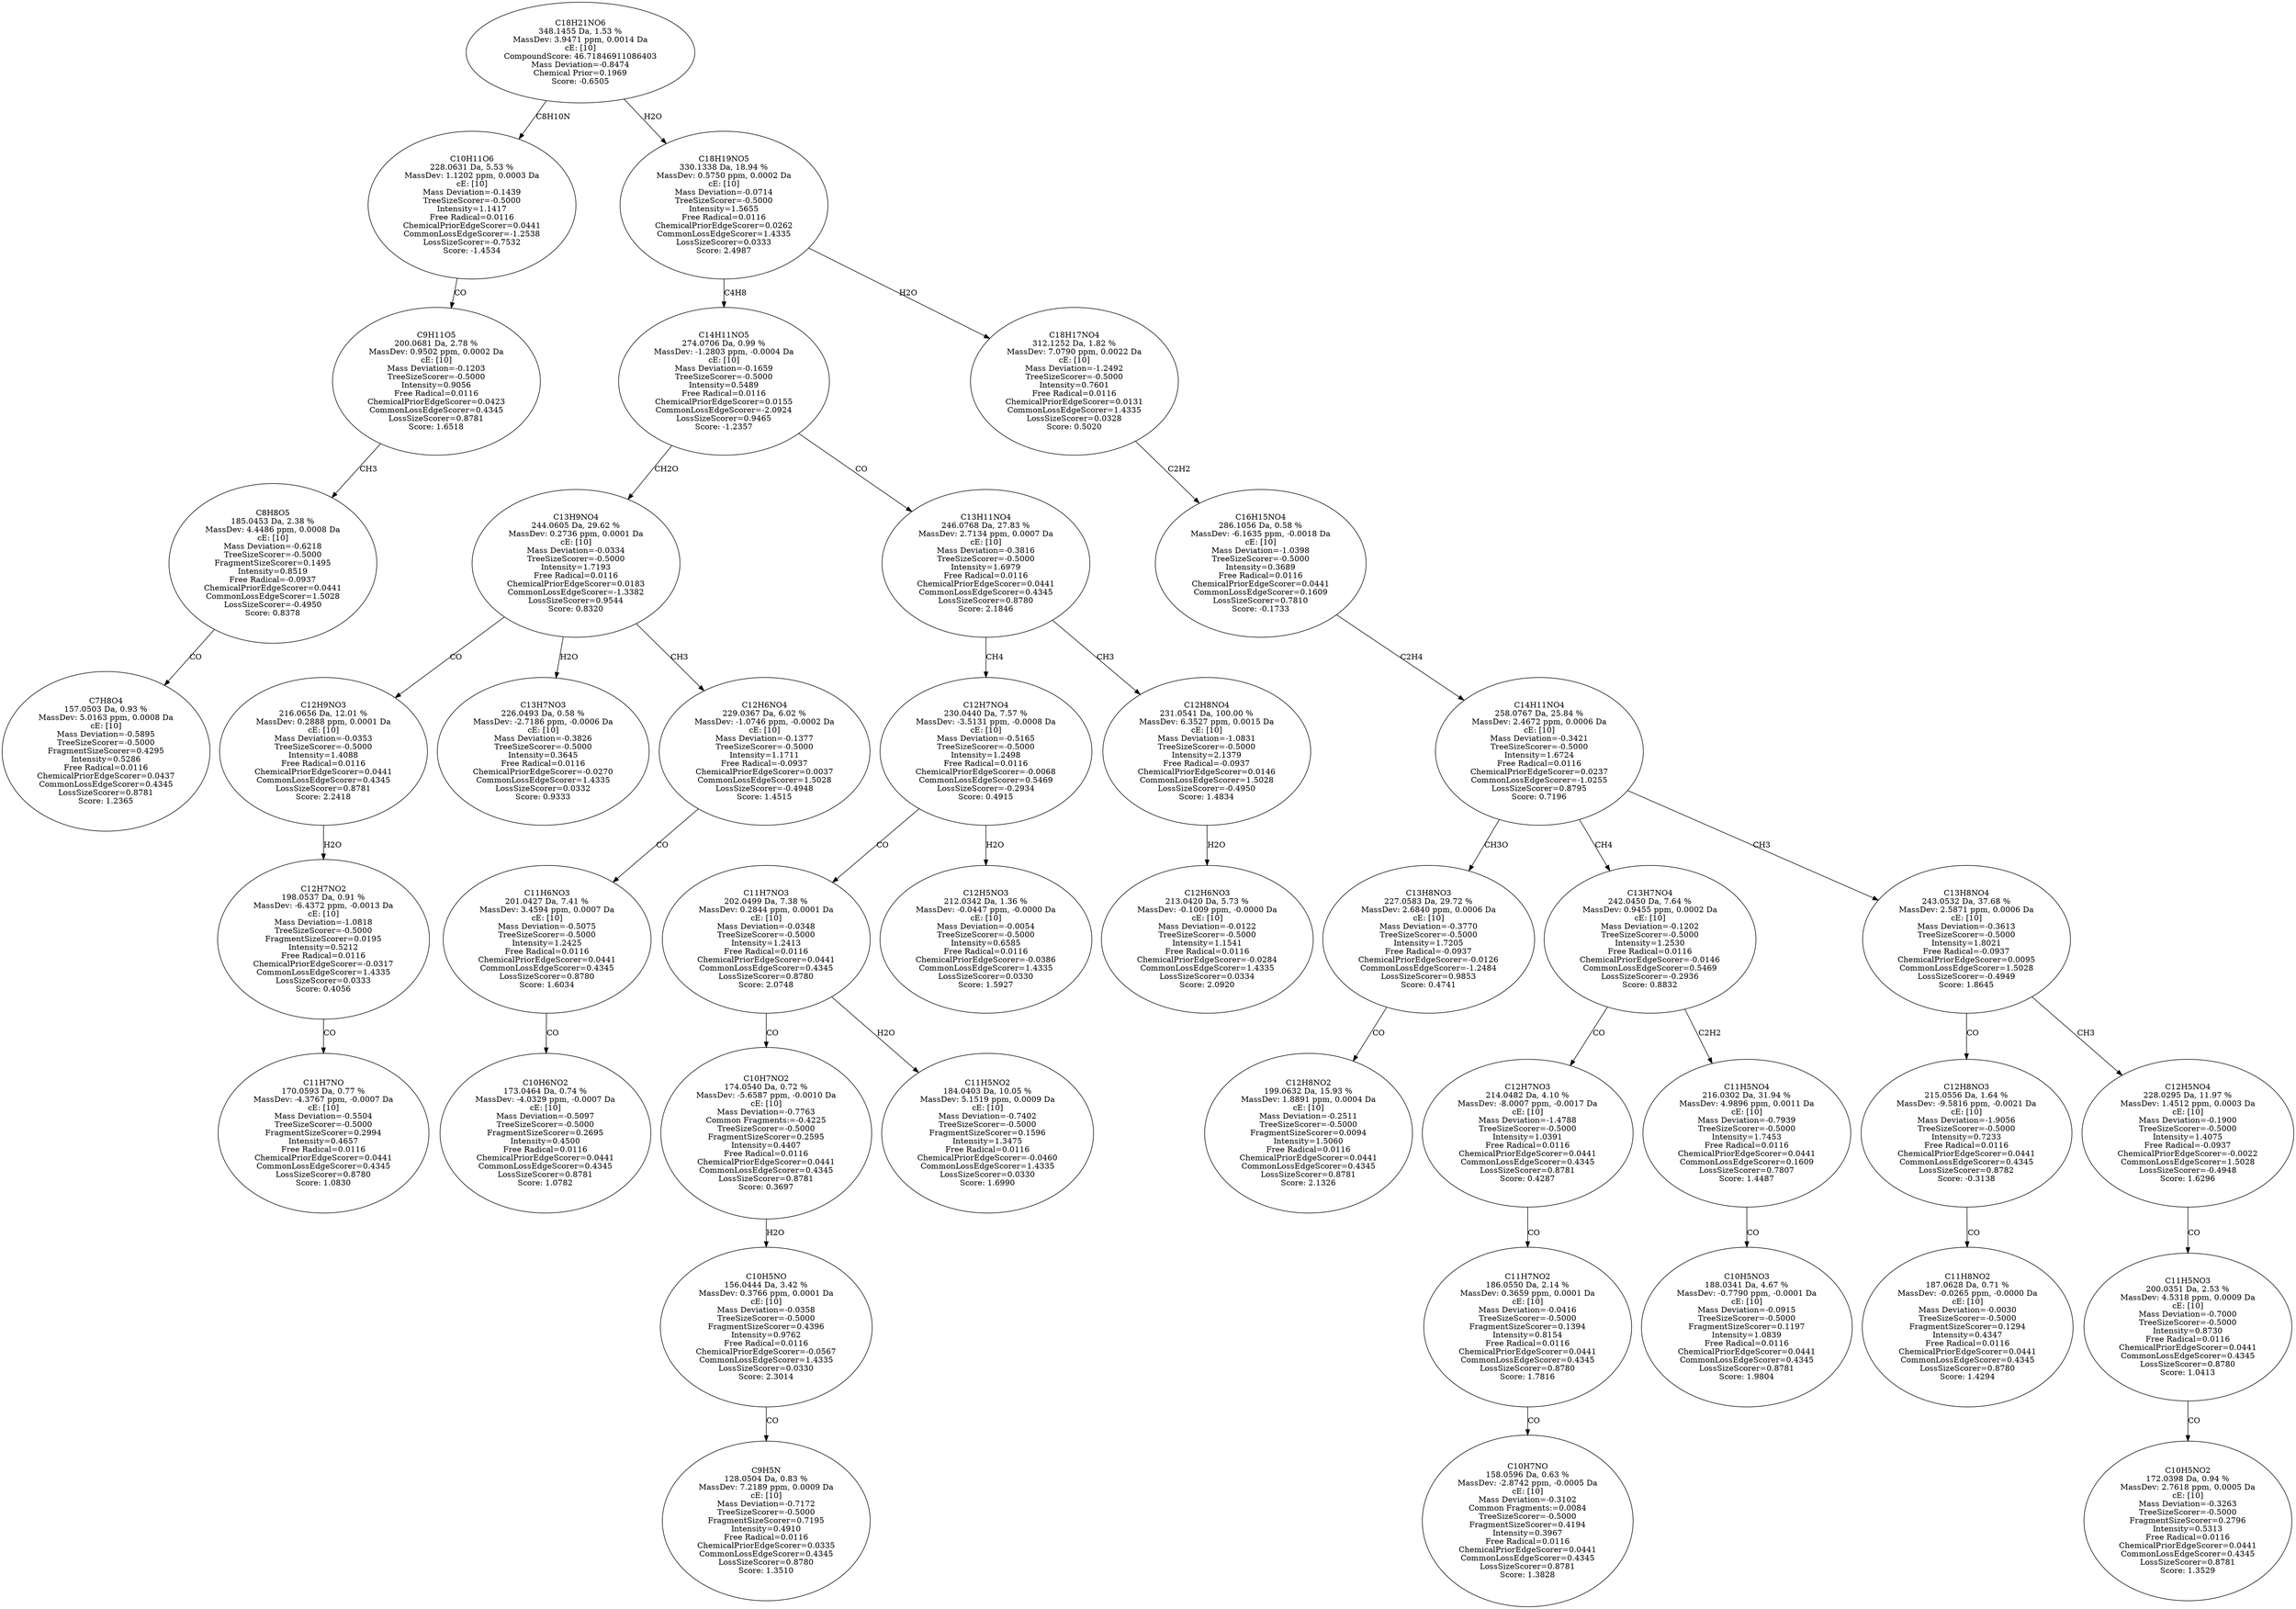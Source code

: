 strict digraph {
v1 [label="C7H8O4\n157.0503 Da, 0.93 %\nMassDev: 5.0163 ppm, 0.0008 Da\ncE: [10]\nMass Deviation=-0.5895\nTreeSizeScorer=-0.5000\nFragmentSizeScorer=0.4295\nIntensity=0.5286\nFree Radical=0.0116\nChemicalPriorEdgeScorer=0.0437\nCommonLossEdgeScorer=0.4345\nLossSizeScorer=0.8781\nScore: 1.2365"];
v2 [label="C8H8O5\n185.0453 Da, 2.38 %\nMassDev: 4.4486 ppm, 0.0008 Da\ncE: [10]\nMass Deviation=-0.6218\nTreeSizeScorer=-0.5000\nFragmentSizeScorer=0.1495\nIntensity=0.8519\nFree Radical=-0.0937\nChemicalPriorEdgeScorer=0.0441\nCommonLossEdgeScorer=1.5028\nLossSizeScorer=-0.4950\nScore: 0.8378"];
v3 [label="C9H11O5\n200.0681 Da, 2.78 %\nMassDev: 0.9502 ppm, 0.0002 Da\ncE: [10]\nMass Deviation=-0.1203\nTreeSizeScorer=-0.5000\nIntensity=0.9056\nFree Radical=0.0116\nChemicalPriorEdgeScorer=0.0423\nCommonLossEdgeScorer=0.4345\nLossSizeScorer=0.8781\nScore: 1.6518"];
v4 [label="C10H11O6\n228.0631 Da, 5.53 %\nMassDev: 1.1202 ppm, 0.0003 Da\ncE: [10]\nMass Deviation=-0.1439\nTreeSizeScorer=-0.5000\nIntensity=1.1417\nFree Radical=0.0116\nChemicalPriorEdgeScorer=0.0441\nCommonLossEdgeScorer=-1.2538\nLossSizeScorer=-0.7532\nScore: -1.4534"];
v5 [label="C11H7NO\n170.0593 Da, 0.77 %\nMassDev: -4.3767 ppm, -0.0007 Da\ncE: [10]\nMass Deviation=-0.5504\nTreeSizeScorer=-0.5000\nFragmentSizeScorer=0.2994\nIntensity=0.4657\nFree Radical=0.0116\nChemicalPriorEdgeScorer=0.0441\nCommonLossEdgeScorer=0.4345\nLossSizeScorer=0.8780\nScore: 1.0830"];
v6 [label="C12H7NO2\n198.0537 Da, 0.91 %\nMassDev: -6.4372 ppm, -0.0013 Da\ncE: [10]\nMass Deviation=-1.0818\nTreeSizeScorer=-0.5000\nFragmentSizeScorer=0.0195\nIntensity=0.5212\nFree Radical=0.0116\nChemicalPriorEdgeScorer=-0.0317\nCommonLossEdgeScorer=1.4335\nLossSizeScorer=0.0333\nScore: 0.4056"];
v7 [label="C12H9NO3\n216.0656 Da, 12.01 %\nMassDev: 0.2888 ppm, 0.0001 Da\ncE: [10]\nMass Deviation=-0.0353\nTreeSizeScorer=-0.5000\nIntensity=1.4088\nFree Radical=0.0116\nChemicalPriorEdgeScorer=0.0441\nCommonLossEdgeScorer=0.4345\nLossSizeScorer=0.8781\nScore: 2.2418"];
v8 [label="C13H7NO3\n226.0493 Da, 0.58 %\nMassDev: -2.7186 ppm, -0.0006 Da\ncE: [10]\nMass Deviation=-0.3826\nTreeSizeScorer=-0.5000\nIntensity=0.3645\nFree Radical=0.0116\nChemicalPriorEdgeScorer=-0.0270\nCommonLossEdgeScorer=1.4335\nLossSizeScorer=0.0332\nScore: 0.9333"];
v9 [label="C10H6NO2\n173.0464 Da, 0.74 %\nMassDev: -4.0329 ppm, -0.0007 Da\ncE: [10]\nMass Deviation=-0.5097\nTreeSizeScorer=-0.5000\nFragmentSizeScorer=0.2695\nIntensity=0.4500\nFree Radical=0.0116\nChemicalPriorEdgeScorer=0.0441\nCommonLossEdgeScorer=0.4345\nLossSizeScorer=0.8781\nScore: 1.0782"];
v10 [label="C11H6NO3\n201.0427 Da, 7.41 %\nMassDev: 3.4594 ppm, 0.0007 Da\ncE: [10]\nMass Deviation=-0.5075\nTreeSizeScorer=-0.5000\nIntensity=1.2425\nFree Radical=0.0116\nChemicalPriorEdgeScorer=0.0441\nCommonLossEdgeScorer=0.4345\nLossSizeScorer=0.8780\nScore: 1.6034"];
v11 [label="C12H6NO4\n229.0367 Da, 6.02 %\nMassDev: -1.0746 ppm, -0.0002 Da\ncE: [10]\nMass Deviation=-0.1377\nTreeSizeScorer=-0.5000\nIntensity=1.1711\nFree Radical=-0.0937\nChemicalPriorEdgeScorer=0.0037\nCommonLossEdgeScorer=1.5028\nLossSizeScorer=-0.4948\nScore: 1.4515"];
v12 [label="C13H9NO4\n244.0605 Da, 29.62 %\nMassDev: 0.2736 ppm, 0.0001 Da\ncE: [10]\nMass Deviation=-0.0334\nTreeSizeScorer=-0.5000\nIntensity=1.7193\nFree Radical=0.0116\nChemicalPriorEdgeScorer=0.0183\nCommonLossEdgeScorer=-1.3382\nLossSizeScorer=0.9544\nScore: 0.8320"];
v13 [label="C9H5N\n128.0504 Da, 0.83 %\nMassDev: 7.2189 ppm, 0.0009 Da\ncE: [10]\nMass Deviation=-0.7172\nTreeSizeScorer=-0.5000\nFragmentSizeScorer=0.7195\nIntensity=0.4910\nFree Radical=0.0116\nChemicalPriorEdgeScorer=0.0335\nCommonLossEdgeScorer=0.4345\nLossSizeScorer=0.8780\nScore: 1.3510"];
v14 [label="C10H5NO\n156.0444 Da, 3.42 %\nMassDev: 0.3766 ppm, 0.0001 Da\ncE: [10]\nMass Deviation=-0.0358\nTreeSizeScorer=-0.5000\nFragmentSizeScorer=0.4396\nIntensity=0.9762\nFree Radical=0.0116\nChemicalPriorEdgeScorer=-0.0567\nCommonLossEdgeScorer=1.4335\nLossSizeScorer=0.0330\nScore: 2.3014"];
v15 [label="C10H7NO2\n174.0540 Da, 0.72 %\nMassDev: -5.6587 ppm, -0.0010 Da\ncE: [10]\nMass Deviation=-0.7763\nCommon Fragments:=-0.4225\nTreeSizeScorer=-0.5000\nFragmentSizeScorer=0.2595\nIntensity=0.4407\nFree Radical=0.0116\nChemicalPriorEdgeScorer=0.0441\nCommonLossEdgeScorer=0.4345\nLossSizeScorer=0.8781\nScore: 0.3697"];
v16 [label="C11H5NO2\n184.0403 Da, 10.05 %\nMassDev: 5.1519 ppm, 0.0009 Da\ncE: [10]\nMass Deviation=-0.7402\nTreeSizeScorer=-0.5000\nFragmentSizeScorer=0.1596\nIntensity=1.3475\nFree Radical=0.0116\nChemicalPriorEdgeScorer=-0.0460\nCommonLossEdgeScorer=1.4335\nLossSizeScorer=0.0330\nScore: 1.6990"];
v17 [label="C11H7NO3\n202.0499 Da, 7.38 %\nMassDev: 0.2844 ppm, 0.0001 Da\ncE: [10]\nMass Deviation=-0.0348\nTreeSizeScorer=-0.5000\nIntensity=1.2413\nFree Radical=0.0116\nChemicalPriorEdgeScorer=0.0441\nCommonLossEdgeScorer=0.4345\nLossSizeScorer=0.8780\nScore: 2.0748"];
v18 [label="C12H5NO3\n212.0342 Da, 1.36 %\nMassDev: -0.0447 ppm, -0.0000 Da\ncE: [10]\nMass Deviation=-0.0054\nTreeSizeScorer=-0.5000\nIntensity=0.6585\nFree Radical=0.0116\nChemicalPriorEdgeScorer=-0.0386\nCommonLossEdgeScorer=1.4335\nLossSizeScorer=0.0330\nScore: 1.5927"];
v19 [label="C12H7NO4\n230.0440 Da, 7.57 %\nMassDev: -3.5131 ppm, -0.0008 Da\ncE: [10]\nMass Deviation=-0.5165\nTreeSizeScorer=-0.5000\nIntensity=1.2498\nFree Radical=0.0116\nChemicalPriorEdgeScorer=-0.0068\nCommonLossEdgeScorer=0.5469\nLossSizeScorer=-0.2934\nScore: 0.4915"];
v20 [label="C12H6NO3\n213.0420 Da, 5.73 %\nMassDev: -0.1009 ppm, -0.0000 Da\ncE: [10]\nMass Deviation=-0.0122\nTreeSizeScorer=-0.5000\nIntensity=1.1541\nFree Radical=0.0116\nChemicalPriorEdgeScorer=-0.0284\nCommonLossEdgeScorer=1.4335\nLossSizeScorer=0.0334\nScore: 2.0920"];
v21 [label="C12H8NO4\n231.0541 Da, 100.00 %\nMassDev: 6.3527 ppm, 0.0015 Da\ncE: [10]\nMass Deviation=-1.0831\nTreeSizeScorer=-0.5000\nIntensity=2.1379\nFree Radical=-0.0937\nChemicalPriorEdgeScorer=0.0146\nCommonLossEdgeScorer=1.5028\nLossSizeScorer=-0.4950\nScore: 1.4834"];
v22 [label="C13H11NO4\n246.0768 Da, 27.83 %\nMassDev: 2.7134 ppm, 0.0007 Da\ncE: [10]\nMass Deviation=-0.3816\nTreeSizeScorer=-0.5000\nIntensity=1.6979\nFree Radical=0.0116\nChemicalPriorEdgeScorer=0.0441\nCommonLossEdgeScorer=0.4345\nLossSizeScorer=0.8780\nScore: 2.1846"];
v23 [label="C14H11NO5\n274.0706 Da, 0.99 %\nMassDev: -1.2803 ppm, -0.0004 Da\ncE: [10]\nMass Deviation=-0.1659\nTreeSizeScorer=-0.5000\nIntensity=0.5489\nFree Radical=0.0116\nChemicalPriorEdgeScorer=0.0155\nCommonLossEdgeScorer=-2.0924\nLossSizeScorer=0.9465\nScore: -1.2357"];
v24 [label="C12H8NO2\n199.0632 Da, 15.93 %\nMassDev: 1.8891 ppm, 0.0004 Da\ncE: [10]\nMass Deviation=-0.2511\nTreeSizeScorer=-0.5000\nFragmentSizeScorer=0.0094\nIntensity=1.5060\nFree Radical=0.0116\nChemicalPriorEdgeScorer=0.0441\nCommonLossEdgeScorer=0.4345\nLossSizeScorer=0.8781\nScore: 2.1326"];
v25 [label="C13H8NO3\n227.0583 Da, 29.72 %\nMassDev: 2.6840 ppm, 0.0006 Da\ncE: [10]\nMass Deviation=-0.3770\nTreeSizeScorer=-0.5000\nIntensity=1.7205\nFree Radical=-0.0937\nChemicalPriorEdgeScorer=-0.0126\nCommonLossEdgeScorer=-1.2484\nLossSizeScorer=0.9853\nScore: 0.4741"];
v26 [label="C10H7NO\n158.0596 Da, 0.63 %\nMassDev: -2.8742 ppm, -0.0005 Da\ncE: [10]\nMass Deviation=-0.3102\nCommon Fragments:=0.0084\nTreeSizeScorer=-0.5000\nFragmentSizeScorer=0.4194\nIntensity=0.3967\nFree Radical=0.0116\nChemicalPriorEdgeScorer=0.0441\nCommonLossEdgeScorer=0.4345\nLossSizeScorer=0.8781\nScore: 1.3828"];
v27 [label="C11H7NO2\n186.0550 Da, 2.14 %\nMassDev: 0.3659 ppm, 0.0001 Da\ncE: [10]\nMass Deviation=-0.0416\nTreeSizeScorer=-0.5000\nFragmentSizeScorer=0.1394\nIntensity=0.8154\nFree Radical=0.0116\nChemicalPriorEdgeScorer=0.0441\nCommonLossEdgeScorer=0.4345\nLossSizeScorer=0.8780\nScore: 1.7816"];
v28 [label="C12H7NO3\n214.0482 Da, 4.10 %\nMassDev: -8.0007 ppm, -0.0017 Da\ncE: [10]\nMass Deviation=-1.4788\nTreeSizeScorer=-0.5000\nIntensity=1.0391\nFree Radical=0.0116\nChemicalPriorEdgeScorer=0.0441\nCommonLossEdgeScorer=0.4345\nLossSizeScorer=0.8781\nScore: 0.4287"];
v29 [label="C10H5NO3\n188.0341 Da, 4.67 %\nMassDev: -0.7790 ppm, -0.0001 Da\ncE: [10]\nMass Deviation=-0.0915\nTreeSizeScorer=-0.5000\nFragmentSizeScorer=0.1197\nIntensity=1.0839\nFree Radical=0.0116\nChemicalPriorEdgeScorer=0.0441\nCommonLossEdgeScorer=0.4345\nLossSizeScorer=0.8781\nScore: 1.9804"];
v30 [label="C11H5NO4\n216.0302 Da, 31.94 %\nMassDev: 4.9896 ppm, 0.0011 Da\ncE: [10]\nMass Deviation=-0.7939\nTreeSizeScorer=-0.5000\nIntensity=1.7453\nFree Radical=0.0116\nChemicalPriorEdgeScorer=0.0441\nCommonLossEdgeScorer=0.1609\nLossSizeScorer=0.7807\nScore: 1.4487"];
v31 [label="C13H7NO4\n242.0450 Da, 7.64 %\nMassDev: 0.9455 ppm, 0.0002 Da\ncE: [10]\nMass Deviation=-0.1202\nTreeSizeScorer=-0.5000\nIntensity=1.2530\nFree Radical=0.0116\nChemicalPriorEdgeScorer=-0.0146\nCommonLossEdgeScorer=0.5469\nLossSizeScorer=-0.2936\nScore: 0.8832"];
v32 [label="C11H8NO2\n187.0628 Da, 0.71 %\nMassDev: -0.0265 ppm, -0.0000 Da\ncE: [10]\nMass Deviation=-0.0030\nTreeSizeScorer=-0.5000\nFragmentSizeScorer=0.1294\nIntensity=0.4347\nFree Radical=0.0116\nChemicalPriorEdgeScorer=0.0441\nCommonLossEdgeScorer=0.4345\nLossSizeScorer=0.8780\nScore: 1.4294"];
v33 [label="C12H8NO3\n215.0556 Da, 1.64 %\nMassDev: -9.5816 ppm, -0.0021 Da\ncE: [10]\nMass Deviation=-1.9056\nTreeSizeScorer=-0.5000\nIntensity=0.7233\nFree Radical=0.0116\nChemicalPriorEdgeScorer=0.0441\nCommonLossEdgeScorer=0.4345\nLossSizeScorer=0.8782\nScore: -0.3138"];
v34 [label="C10H5NO2\n172.0398 Da, 0.94 %\nMassDev: 2.7618 ppm, 0.0005 Da\ncE: [10]\nMass Deviation=-0.3263\nTreeSizeScorer=-0.5000\nFragmentSizeScorer=0.2796\nIntensity=0.5313\nFree Radical=0.0116\nChemicalPriorEdgeScorer=0.0441\nCommonLossEdgeScorer=0.4345\nLossSizeScorer=0.8781\nScore: 1.3529"];
v35 [label="C11H5NO3\n200.0351 Da, 2.53 %\nMassDev: 4.5318 ppm, 0.0009 Da\ncE: [10]\nMass Deviation=-0.7000\nTreeSizeScorer=-0.5000\nIntensity=0.8730\nFree Radical=0.0116\nChemicalPriorEdgeScorer=0.0441\nCommonLossEdgeScorer=0.4345\nLossSizeScorer=0.8780\nScore: 1.0413"];
v36 [label="C12H5NO4\n228.0295 Da, 11.97 %\nMassDev: 1.4512 ppm, 0.0003 Da\ncE: [10]\nMass Deviation=-0.1900\nTreeSizeScorer=-0.5000\nIntensity=1.4075\nFree Radical=-0.0937\nChemicalPriorEdgeScorer=-0.0022\nCommonLossEdgeScorer=1.5028\nLossSizeScorer=-0.4948\nScore: 1.6296"];
v37 [label="C13H8NO4\n243.0532 Da, 37.68 %\nMassDev: 2.5871 ppm, 0.0006 Da\ncE: [10]\nMass Deviation=-0.3613\nTreeSizeScorer=-0.5000\nIntensity=1.8021\nFree Radical=-0.0937\nChemicalPriorEdgeScorer=0.0095\nCommonLossEdgeScorer=1.5028\nLossSizeScorer=-0.4949\nScore: 1.8645"];
v38 [label="C14H11NO4\n258.0767 Da, 25.84 %\nMassDev: 2.4672 ppm, 0.0006 Da\ncE: [10]\nMass Deviation=-0.3421\nTreeSizeScorer=-0.5000\nIntensity=1.6724\nFree Radical=0.0116\nChemicalPriorEdgeScorer=0.0237\nCommonLossEdgeScorer=-1.0255\nLossSizeScorer=0.8795\nScore: 0.7196"];
v39 [label="C16H15NO4\n286.1056 Da, 0.58 %\nMassDev: -6.1635 ppm, -0.0018 Da\ncE: [10]\nMass Deviation=-1.0398\nTreeSizeScorer=-0.5000\nIntensity=0.3689\nFree Radical=0.0116\nChemicalPriorEdgeScorer=0.0441\nCommonLossEdgeScorer=0.1609\nLossSizeScorer=0.7810\nScore: -0.1733"];
v40 [label="C18H17NO4\n312.1252 Da, 1.82 %\nMassDev: 7.0790 ppm, 0.0022 Da\ncE: [10]\nMass Deviation=-1.2492\nTreeSizeScorer=-0.5000\nIntensity=0.7601\nFree Radical=0.0116\nChemicalPriorEdgeScorer=0.0131\nCommonLossEdgeScorer=1.4335\nLossSizeScorer=0.0328\nScore: 0.5020"];
v41 [label="C18H19NO5\n330.1338 Da, 18.94 %\nMassDev: 0.5750 ppm, 0.0002 Da\ncE: [10]\nMass Deviation=-0.0714\nTreeSizeScorer=-0.5000\nIntensity=1.5655\nFree Radical=0.0116\nChemicalPriorEdgeScorer=0.0262\nCommonLossEdgeScorer=1.4335\nLossSizeScorer=0.0333\nScore: 2.4987"];
v42 [label="C18H21NO6\n348.1455 Da, 1.53 %\nMassDev: 3.9471 ppm, 0.0014 Da\ncE: [10]\nCompoundScore: 46.71846911086403\nMass Deviation=-0.8474\nChemical Prior=0.1969\nScore: -0.6505"];
v2 -> v1 [label="CO"];
v3 -> v2 [label="CH3"];
v4 -> v3 [label="CO"];
v42 -> v4 [label="C8H10N"];
v6 -> v5 [label="CO"];
v7 -> v6 [label="H2O"];
v12 -> v7 [label="CO"];
v12 -> v8 [label="H2O"];
v10 -> v9 [label="CO"];
v11 -> v10 [label="CO"];
v12 -> v11 [label="CH3"];
v23 -> v12 [label="CH2O"];
v14 -> v13 [label="CO"];
v15 -> v14 [label="H2O"];
v17 -> v15 [label="CO"];
v17 -> v16 [label="H2O"];
v19 -> v17 [label="CO"];
v19 -> v18 [label="H2O"];
v22 -> v19 [label="CH4"];
v21 -> v20 [label="H2O"];
v22 -> v21 [label="CH3"];
v23 -> v22 [label="CO"];
v41 -> v23 [label="C4H8"];
v25 -> v24 [label="CO"];
v38 -> v25 [label="CH3O"];
v27 -> v26 [label="CO"];
v28 -> v27 [label="CO"];
v31 -> v28 [label="CO"];
v30 -> v29 [label="CO"];
v31 -> v30 [label="C2H2"];
v38 -> v31 [label="CH4"];
v33 -> v32 [label="CO"];
v37 -> v33 [label="CO"];
v35 -> v34 [label="CO"];
v36 -> v35 [label="CO"];
v37 -> v36 [label="CH3"];
v38 -> v37 [label="CH3"];
v39 -> v38 [label="C2H4"];
v40 -> v39 [label="C2H2"];
v41 -> v40 [label="H2O"];
v42 -> v41 [label="H2O"];
}